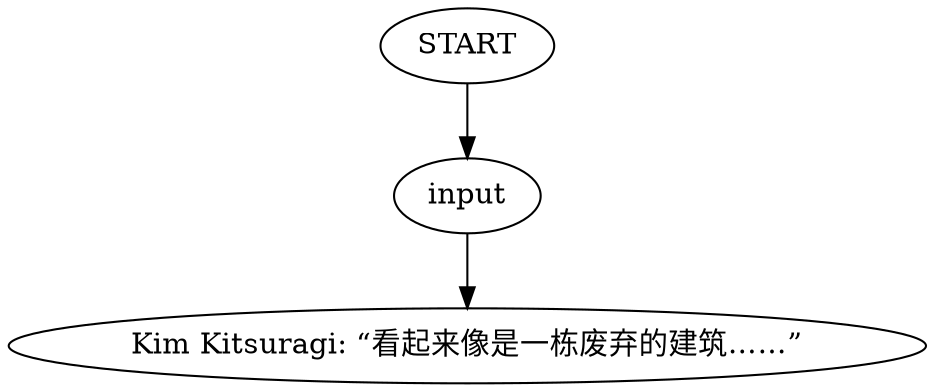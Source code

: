 # COAST / KIM barks
# Kim makes a note of the abandoned building in the little yard in COAST
# ==================================================
digraph G {
	  0 [label="START"];
	  1 [label="input"];
	  3 [label="Kim Kitsuragi: “看起来像是一栋废弃的建筑……”"];
	  0 -> 1
	  1 -> 3
}

